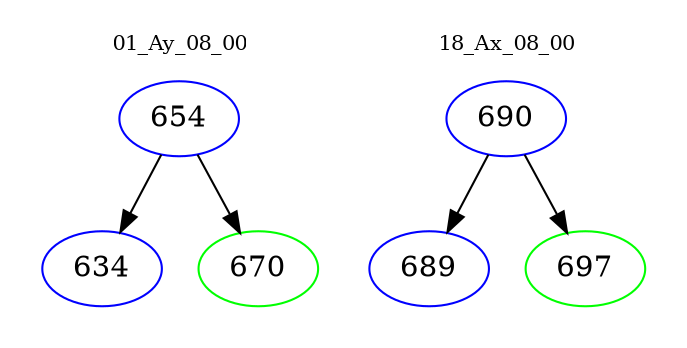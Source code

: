 digraph{
subgraph cluster_0 {
color = white
label = "01_Ay_08_00";
fontsize=10;
T0_654 [label="654", color="blue"]
T0_654 -> T0_634 [color="black"]
T0_634 [label="634", color="blue"]
T0_654 -> T0_670 [color="black"]
T0_670 [label="670", color="green"]
}
subgraph cluster_1 {
color = white
label = "18_Ax_08_00";
fontsize=10;
T1_690 [label="690", color="blue"]
T1_690 -> T1_689 [color="black"]
T1_689 [label="689", color="blue"]
T1_690 -> T1_697 [color="black"]
T1_697 [label="697", color="green"]
}
}
